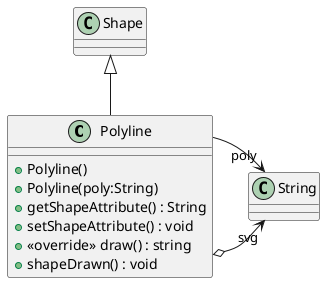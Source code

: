 @startuml
class Polyline {
    + Polyline()
    + Polyline(poly:String)
    + getShapeAttribute() : String
    + setShapeAttribute() : void
    + <<override>> draw() : string
    + shapeDrawn() : void
}
Shape <|-- Polyline
Polyline o-> "svg" String
Polyline --> "poly" String
@enduml

